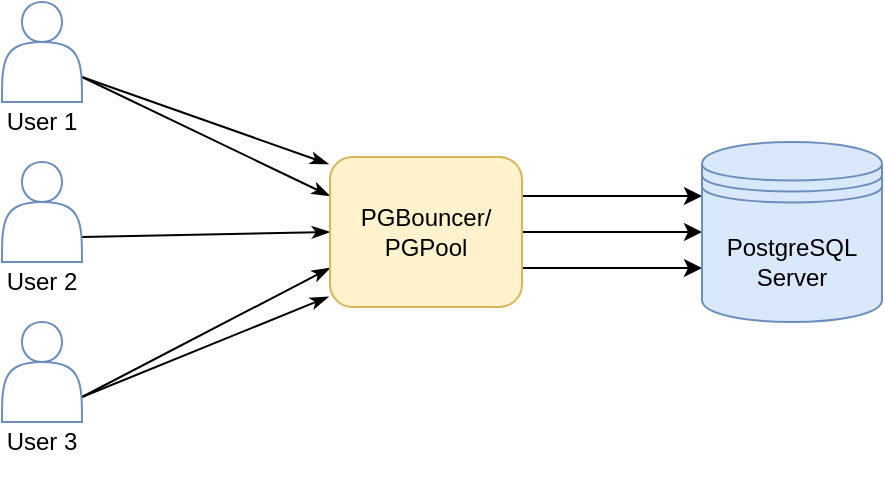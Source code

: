<mxfile version="13.9.9" type="device"><diagram id="JrThFyQkLzghebXx9hWh" name="Страница 1"><mxGraphModel dx="1024" dy="584" grid="1" gridSize="10" guides="1" tooltips="1" connect="1" arrows="1" fold="1" page="1" pageScale="1" pageWidth="827" pageHeight="1169" math="0" shadow="0"><root><mxCell id="0"/><mxCell id="1" parent="0"/><mxCell id="lzo1l5jkmJEfzM4HFb7S-12" style="orthogonalLoop=1;jettySize=auto;html=1;exitX=1;exitY=0.75;exitDx=0;exitDy=0;entryX=-0.009;entryY=0.122;entryDx=0;entryDy=0;fillColor=#f8cecc;entryPerimeter=0;curved=1;endArrow=classicThin;endFill=1;" parent="1" source="lzo1l5jkmJEfzM4HFb7S-1" edge="1"><mxGeometry relative="1" as="geometry"><mxPoint x="323.19" y="240.98" as="targetPoint"/></mxGeometry></mxCell><mxCell id="lzo1l5jkmJEfzM4HFb7S-14" style="edgeStyle=none;rounded=1;orthogonalLoop=1;jettySize=auto;html=1;exitX=1;exitY=0.75;exitDx=0;exitDy=0;fillColor=#f8cecc;entryX=0;entryY=0.3;entryDx=0;entryDy=0;endArrow=classicThin;endFill=1;" parent="1" source="lzo1l5jkmJEfzM4HFb7S-1" edge="1"><mxGeometry relative="1" as="geometry"><mxPoint x="324" y="257" as="targetPoint"/></mxGeometry></mxCell><mxCell id="lzo1l5jkmJEfzM4HFb7S-1" value="" style="shape=actor;whiteSpace=wrap;html=1;strokeColor=#6C8EBF;" parent="1" vertex="1"><mxGeometry x="160" y="160" width="40" height="50" as="geometry"/></mxCell><mxCell id="lzo1l5jkmJEfzM4HFb7S-5" value="User 1" style="text;html=1;strokeColor=none;fillColor=none;align=center;verticalAlign=middle;whiteSpace=wrap;rounded=0;" parent="1" vertex="1"><mxGeometry x="160" y="210" width="40" height="20" as="geometry"/></mxCell><mxCell id="lzo1l5jkmJEfzM4HFb7S-15" style="edgeStyle=none;rounded=0;orthogonalLoop=1;jettySize=auto;html=1;exitX=1;exitY=0.75;exitDx=0;exitDy=0;entryX=0;entryY=0.5;entryDx=0;entryDy=0;fillColor=#f8cecc;endArrow=classicThin;endFill=1;" parent="1" source="lzo1l5jkmJEfzM4HFb7S-6" edge="1"><mxGeometry relative="1" as="geometry"><mxPoint x="324" y="275" as="targetPoint"/></mxGeometry></mxCell><mxCell id="lzo1l5jkmJEfzM4HFb7S-6" value="" style="shape=actor;whiteSpace=wrap;html=1;strokeColor=#6C8EBF;" parent="1" vertex="1"><mxGeometry x="160" y="240" width="40" height="50" as="geometry"/></mxCell><mxCell id="lzo1l5jkmJEfzM4HFb7S-7" value="User 2" style="text;html=1;strokeColor=none;fillColor=none;align=center;verticalAlign=middle;whiteSpace=wrap;rounded=0;" parent="1" vertex="1"><mxGeometry x="160" y="290" width="40" height="20" as="geometry"/></mxCell><mxCell id="lzo1l5jkmJEfzM4HFb7S-16" style="edgeStyle=none;rounded=0;orthogonalLoop=1;jettySize=auto;html=1;exitX=1;exitY=0.75;exitDx=0;exitDy=0;entryX=0;entryY=0.7;entryDx=0;entryDy=0;fillColor=#f8cecc;endArrow=classicThin;endFill=1;" parent="1" source="lzo1l5jkmJEfzM4HFb7S-8" edge="1"><mxGeometry relative="1" as="geometry"><mxPoint x="324" y="293" as="targetPoint"/></mxGeometry></mxCell><mxCell id="lzo1l5jkmJEfzM4HFb7S-17" style="edgeStyle=none;rounded=0;orthogonalLoop=1;jettySize=auto;html=1;exitX=1;exitY=0.75;exitDx=0;exitDy=0;entryX=-0.009;entryY=0.86;entryDx=0;entryDy=0;fillColor=#f8cecc;entryPerimeter=0;endArrow=classicThin;endFill=1;" parent="1" source="lzo1l5jkmJEfzM4HFb7S-8" edge="1"><mxGeometry relative="1" as="geometry"><mxPoint x="323.19" y="307.4" as="targetPoint"/></mxGeometry></mxCell><mxCell id="lzo1l5jkmJEfzM4HFb7S-8" value="" style="shape=actor;whiteSpace=wrap;html=1;strokeColor=#6C8EBF;" parent="1" vertex="1"><mxGeometry x="160" y="320" width="40" height="50" as="geometry"/></mxCell><mxCell id="lzo1l5jkmJEfzM4HFb7S-9" value="User 3" style="text;html=1;strokeColor=none;fillColor=none;align=center;verticalAlign=middle;whiteSpace=wrap;rounded=0;" parent="1" vertex="1"><mxGeometry x="160" y="370" width="40" height="20" as="geometry"/></mxCell><mxCell id="lzo1l5jkmJEfzM4HFb7S-18" style="edgeStyle=none;rounded=0;orthogonalLoop=1;jettySize=auto;html=1;exitX=1;exitY=0.3;exitDx=0;exitDy=0;entryX=0;entryY=0.3;entryDx=0;entryDy=0;" parent="1" target="lzo1l5jkmJEfzM4HFb7S-11" edge="1"><mxGeometry relative="1" as="geometry"><mxPoint x="414" y="257" as="sourcePoint"/></mxGeometry></mxCell><mxCell id="lzo1l5jkmJEfzM4HFb7S-19" style="edgeStyle=none;rounded=0;orthogonalLoop=1;jettySize=auto;html=1;exitX=1;exitY=0.5;exitDx=0;exitDy=0;entryX=0;entryY=0.5;entryDx=0;entryDy=0;" parent="1" target="lzo1l5jkmJEfzM4HFb7S-11" edge="1"><mxGeometry relative="1" as="geometry"><mxPoint x="414" y="275" as="sourcePoint"/></mxGeometry></mxCell><mxCell id="lzo1l5jkmJEfzM4HFb7S-20" style="edgeStyle=none;rounded=0;orthogonalLoop=1;jettySize=auto;html=1;exitX=1;exitY=0.7;exitDx=0;exitDy=0;entryX=0;entryY=0.7;entryDx=0;entryDy=0;" parent="1" target="lzo1l5jkmJEfzM4HFb7S-11" edge="1"><mxGeometry relative="1" as="geometry"><mxPoint x="414" y="293" as="sourcePoint"/></mxGeometry></mxCell><mxCell id="lzo1l5jkmJEfzM4HFb7S-11" value="PostgreSQL&lt;br&gt;Server" style="shape=datastore;whiteSpace=wrap;html=1;fillColor=#dae8fc;strokeColor=#6c8ebf;" parent="1" vertex="1"><mxGeometry x="510" y="230" width="90" height="90" as="geometry"/></mxCell><mxCell id="lzo1l5jkmJEfzM4HFb7S-21" style="edgeStyle=none;curved=1;orthogonalLoop=1;jettySize=auto;html=1;exitX=0.5;exitY=1;exitDx=0;exitDy=0;endArrow=classicThin;endFill=1;strokeColor=#000000;" parent="1" source="lzo1l5jkmJEfzM4HFb7S-9" target="lzo1l5jkmJEfzM4HFb7S-9" edge="1"><mxGeometry relative="1" as="geometry"/></mxCell><mxCell id="EG8VKmS46924_4sLbpPo-1" value="&lt;span&gt;PGBouncer/&lt;/span&gt;&lt;br&gt;&lt;span&gt;PGPool&lt;/span&gt;" style="rounded=1;whiteSpace=wrap;html=1;fillColor=#fff2cc;strokeColor=#d6b656;" vertex="1" parent="1"><mxGeometry x="324" y="237.5" width="96" height="75" as="geometry"/></mxCell></root></mxGraphModel></diagram></mxfile>